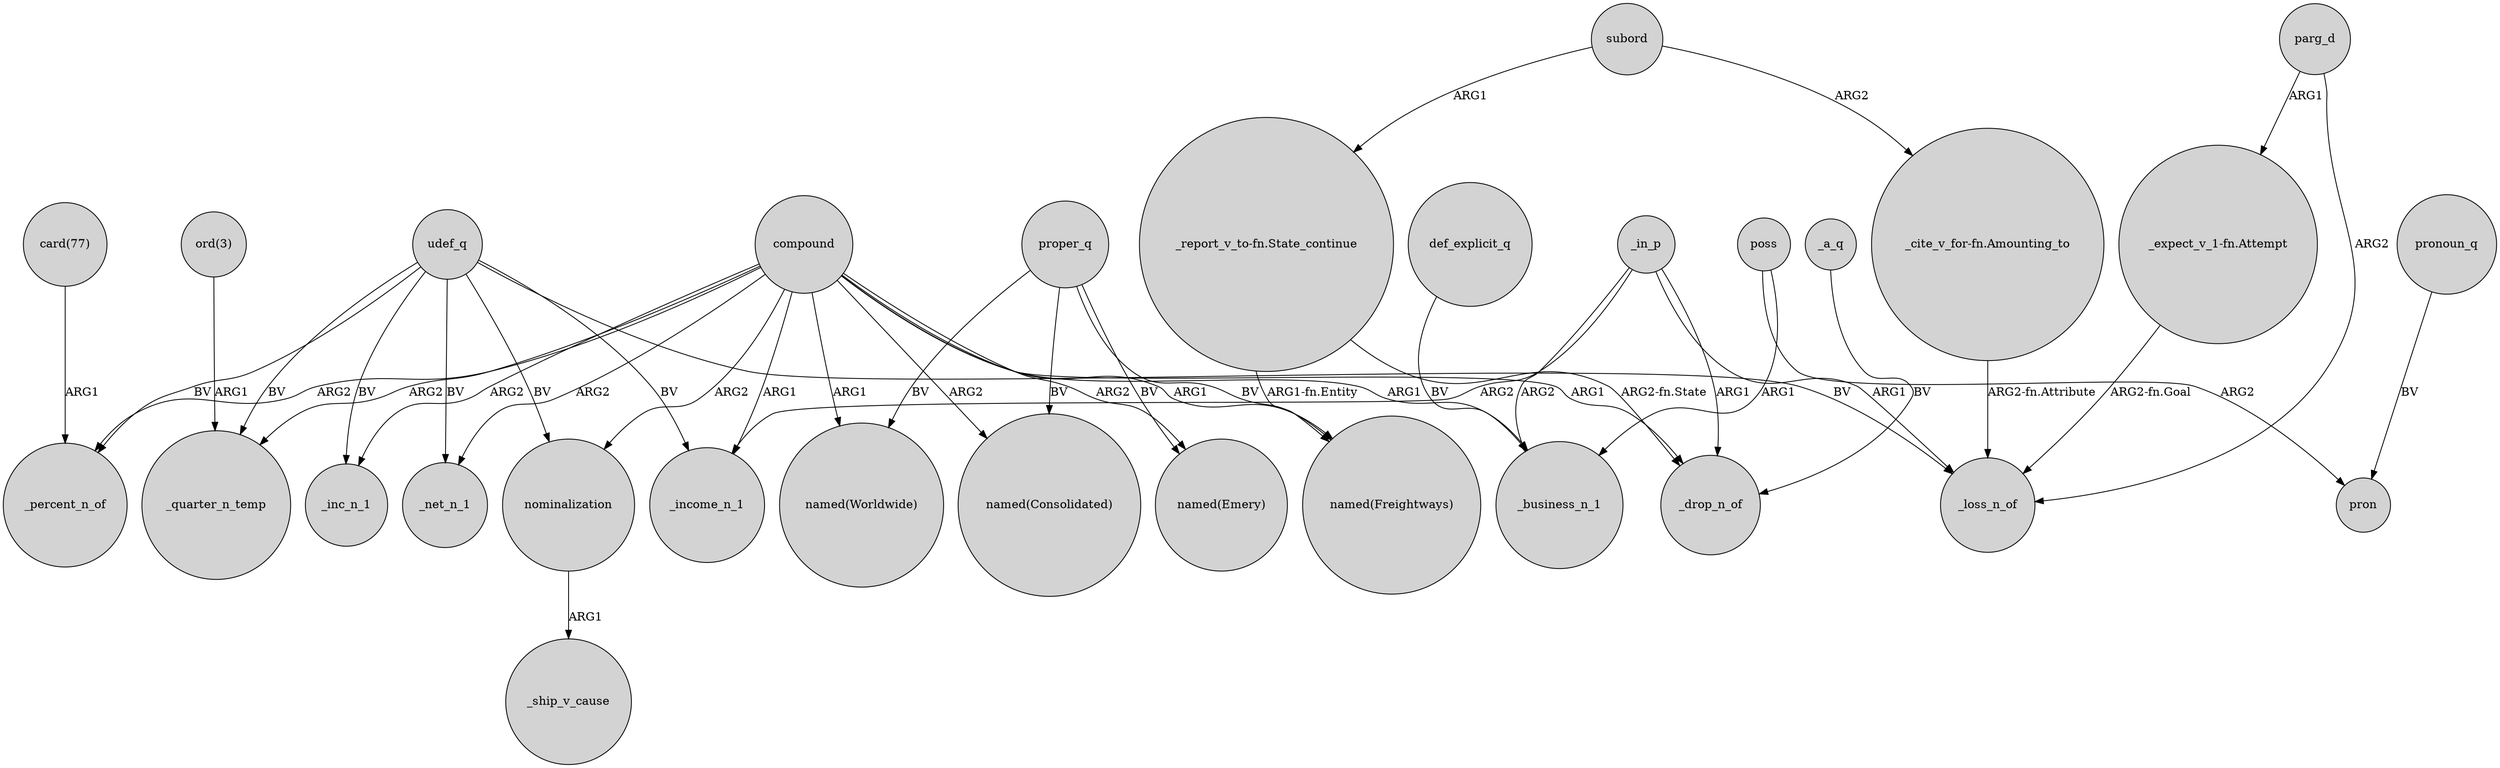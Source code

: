digraph {
	node [shape=circle style=filled]
	def_explicit_q -> _business_n_1 [label=BV]
	"_cite_v_for-fn.Amounting_to" -> _loss_n_of [label="ARG2-fn.Attribute"]
	parg_d -> _loss_n_of [label=ARG2]
	compound -> _net_n_1 [label=ARG2]
	poss -> _business_n_1 [label=ARG1]
	"ord(3)" -> _quarter_n_temp [label=ARG1]
	subord -> "_cite_v_for-fn.Amounting_to" [label=ARG2]
	subord -> "_report_v_to-fn.State_continue" [label=ARG1]
	udef_q -> _income_n_1 [label=BV]
	_in_p -> _income_n_1 [label=ARG2]
	udef_q -> nominalization [label=BV]
	_in_p -> _loss_n_of [label=ARG1]
	nominalization -> _ship_v_cause [label=ARG1]
	"_expect_v_1-fn.Attempt" -> _loss_n_of [label="ARG2-fn.Goal"]
	compound -> nominalization [label=ARG2]
	proper_q -> "named(Worldwide)" [label=BV]
	pronoun_q -> pron [label=BV]
	udef_q -> _inc_n_1 [label=BV]
	poss -> pron [label=ARG2]
	compound -> _inc_n_1 [label=ARG2]
	compound -> _income_n_1 [label=ARG1]
	compound -> _quarter_n_temp [label=ARG2]
	udef_q -> _percent_n_of [label=BV]
	proper_q -> "named(Consolidated)" [label=BV]
	udef_q -> _net_n_1 [label=BV]
	compound -> _percent_n_of [label=ARG2]
	udef_q -> _loss_n_of [label=BV]
	"_report_v_to-fn.State_continue" -> "named(Freightways)" [label="ARG1-fn.Entity"]
	_a_q -> _drop_n_of [label=BV]
	compound -> "named(Freightways)" [label=ARG1]
	_in_p -> _drop_n_of [label=ARG1]
	_in_p -> _business_n_1 [label=ARG2]
	compound -> "named(Consolidated)" [label=ARG2]
	compound -> "named(Emery)" [label=ARG2]
	proper_q -> "named(Emery)" [label=BV]
	"card(77)" -> _percent_n_of [label=ARG1]
	udef_q -> _quarter_n_temp [label=BV]
	compound -> "named(Worldwide)" [label=ARG1]
	compound -> _business_n_1 [label=ARG1]
	compound -> _drop_n_of [label=ARG1]
	proper_q -> "named(Freightways)" [label=BV]
	"_report_v_to-fn.State_continue" -> _drop_n_of [label="ARG2-fn.State"]
	parg_d -> "_expect_v_1-fn.Attempt" [label=ARG1]
}
